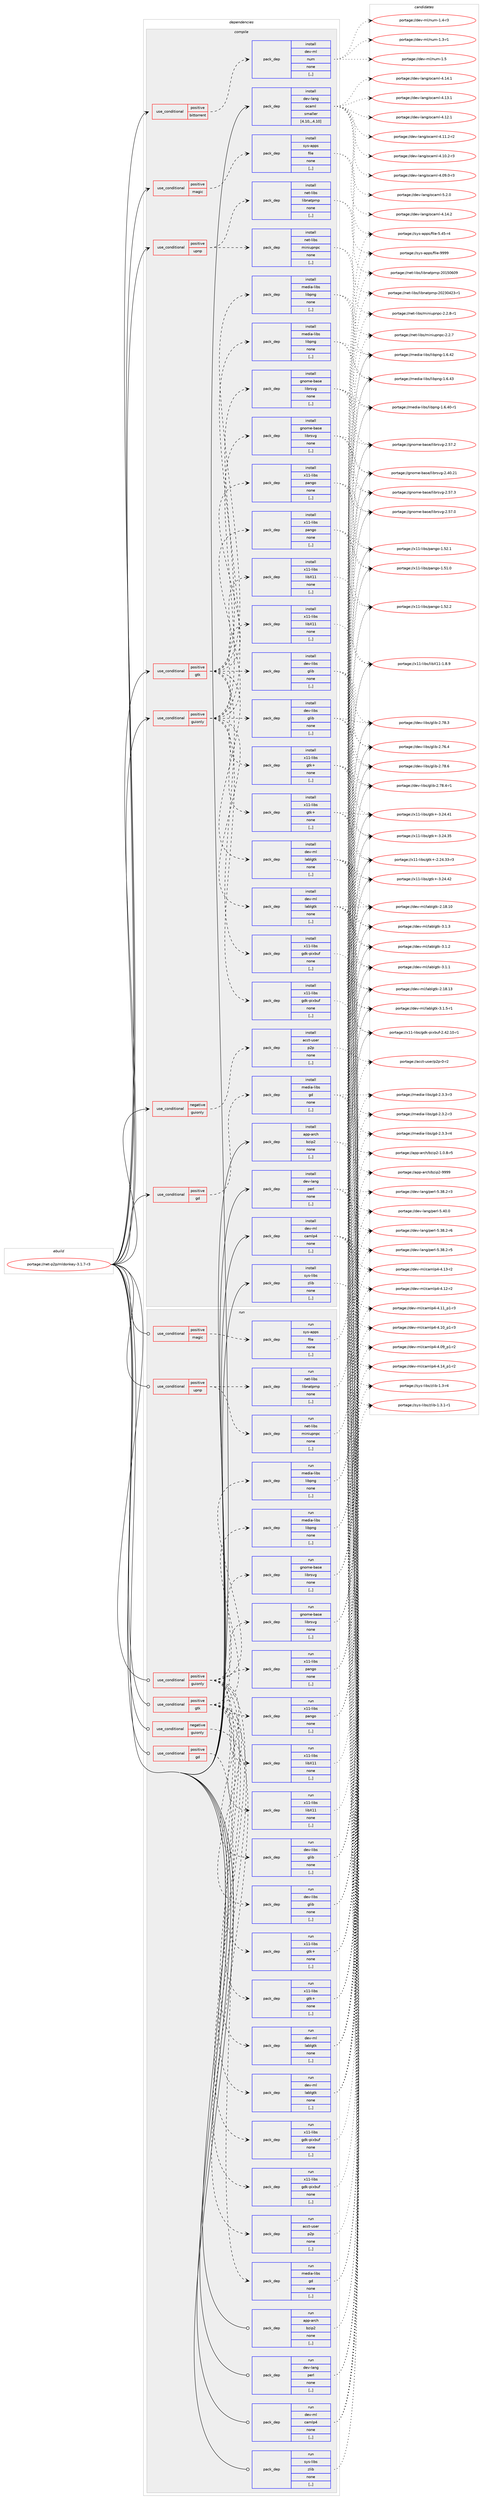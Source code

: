 digraph prolog {

# *************
# Graph options
# *************

newrank=true;
concentrate=true;
compound=true;
graph [rankdir=LR,fontname=Helvetica,fontsize=10,ranksep=1.5];#, ranksep=2.5, nodesep=0.2];
edge  [arrowhead=vee];
node  [fontname=Helvetica,fontsize=10];

# **********
# The ebuild
# **********

subgraph cluster_leftcol {
color=gray;
label=<<i>ebuild</i>>;
id [label="portage://net-p2p/mldonkey-3.1.7-r3", color=red, width=4, href="../net-p2p/mldonkey-3.1.7-r3.svg"];
}

# ****************
# The dependencies
# ****************

subgraph cluster_midcol {
color=gray;
label=<<i>dependencies</i>>;
subgraph cluster_compile {
fillcolor="#eeeeee";
style=filled;
label=<<i>compile</i>>;
subgraph cond100885 {
dependency382318 [label=<<TABLE BORDER="0" CELLBORDER="1" CELLSPACING="0" CELLPADDING="4"><TR><TD ROWSPAN="3" CELLPADDING="10">use_conditional</TD></TR><TR><TD>negative</TD></TR><TR><TD>guionly</TD></TR></TABLE>>, shape=none, color=red];
subgraph pack278679 {
dependency382319 [label=<<TABLE BORDER="0" CELLBORDER="1" CELLSPACING="0" CELLPADDING="4" WIDTH="220"><TR><TD ROWSPAN="6" CELLPADDING="30">pack_dep</TD></TR><TR><TD WIDTH="110">install</TD></TR><TR><TD>acct-user</TD></TR><TR><TD>p2p</TD></TR><TR><TD>none</TD></TR><TR><TD>[,,]</TD></TR></TABLE>>, shape=none, color=blue];
}
dependency382318:e -> dependency382319:w [weight=20,style="dashed",arrowhead="vee"];
}
id:e -> dependency382318:w [weight=20,style="solid",arrowhead="vee"];
subgraph cond100886 {
dependency382320 [label=<<TABLE BORDER="0" CELLBORDER="1" CELLSPACING="0" CELLPADDING="4"><TR><TD ROWSPAN="3" CELLPADDING="10">use_conditional</TD></TR><TR><TD>positive</TD></TR><TR><TD>bittorrent</TD></TR></TABLE>>, shape=none, color=red];
subgraph pack278680 {
dependency382321 [label=<<TABLE BORDER="0" CELLBORDER="1" CELLSPACING="0" CELLPADDING="4" WIDTH="220"><TR><TD ROWSPAN="6" CELLPADDING="30">pack_dep</TD></TR><TR><TD WIDTH="110">install</TD></TR><TR><TD>dev-ml</TD></TR><TR><TD>num</TD></TR><TR><TD>none</TD></TR><TR><TD>[,,]</TD></TR></TABLE>>, shape=none, color=blue];
}
dependency382320:e -> dependency382321:w [weight=20,style="dashed",arrowhead="vee"];
}
id:e -> dependency382320:w [weight=20,style="solid",arrowhead="vee"];
subgraph cond100887 {
dependency382322 [label=<<TABLE BORDER="0" CELLBORDER="1" CELLSPACING="0" CELLPADDING="4"><TR><TD ROWSPAN="3" CELLPADDING="10">use_conditional</TD></TR><TR><TD>positive</TD></TR><TR><TD>gd</TD></TR></TABLE>>, shape=none, color=red];
subgraph pack278681 {
dependency382323 [label=<<TABLE BORDER="0" CELLBORDER="1" CELLSPACING="0" CELLPADDING="4" WIDTH="220"><TR><TD ROWSPAN="6" CELLPADDING="30">pack_dep</TD></TR><TR><TD WIDTH="110">install</TD></TR><TR><TD>media-libs</TD></TR><TR><TD>gd</TD></TR><TR><TD>none</TD></TR><TR><TD>[,,]</TD></TR></TABLE>>, shape=none, color=blue];
}
dependency382322:e -> dependency382323:w [weight=20,style="dashed",arrowhead="vee"];
}
id:e -> dependency382322:w [weight=20,style="solid",arrowhead="vee"];
subgraph cond100888 {
dependency382324 [label=<<TABLE BORDER="0" CELLBORDER="1" CELLSPACING="0" CELLPADDING="4"><TR><TD ROWSPAN="3" CELLPADDING="10">use_conditional</TD></TR><TR><TD>positive</TD></TR><TR><TD>gtk</TD></TR></TABLE>>, shape=none, color=red];
subgraph pack278682 {
dependency382325 [label=<<TABLE BORDER="0" CELLBORDER="1" CELLSPACING="0" CELLPADDING="4" WIDTH="220"><TR><TD ROWSPAN="6" CELLPADDING="30">pack_dep</TD></TR><TR><TD WIDTH="110">install</TD></TR><TR><TD>dev-libs</TD></TR><TR><TD>glib</TD></TR><TR><TD>none</TD></TR><TR><TD>[,,]</TD></TR></TABLE>>, shape=none, color=blue];
}
dependency382324:e -> dependency382325:w [weight=20,style="dashed",arrowhead="vee"];
subgraph pack278683 {
dependency382326 [label=<<TABLE BORDER="0" CELLBORDER="1" CELLSPACING="0" CELLPADDING="4" WIDTH="220"><TR><TD ROWSPAN="6" CELLPADDING="30">pack_dep</TD></TR><TR><TD WIDTH="110">install</TD></TR><TR><TD>dev-ml</TD></TR><TR><TD>lablgtk</TD></TR><TR><TD>none</TD></TR><TR><TD>[,,]</TD></TR></TABLE>>, shape=none, color=blue];
}
dependency382324:e -> dependency382326:w [weight=20,style="dashed",arrowhead="vee"];
subgraph pack278684 {
dependency382327 [label=<<TABLE BORDER="0" CELLBORDER="1" CELLSPACING="0" CELLPADDING="4" WIDTH="220"><TR><TD ROWSPAN="6" CELLPADDING="30">pack_dep</TD></TR><TR><TD WIDTH="110">install</TD></TR><TR><TD>gnome-base</TD></TR><TR><TD>librsvg</TD></TR><TR><TD>none</TD></TR><TR><TD>[,,]</TD></TR></TABLE>>, shape=none, color=blue];
}
dependency382324:e -> dependency382327:w [weight=20,style="dashed",arrowhead="vee"];
subgraph pack278685 {
dependency382328 [label=<<TABLE BORDER="0" CELLBORDER="1" CELLSPACING="0" CELLPADDING="4" WIDTH="220"><TR><TD ROWSPAN="6" CELLPADDING="30">pack_dep</TD></TR><TR><TD WIDTH="110">install</TD></TR><TR><TD>media-libs</TD></TR><TR><TD>libpng</TD></TR><TR><TD>none</TD></TR><TR><TD>[,,]</TD></TR></TABLE>>, shape=none, color=blue];
}
dependency382324:e -> dependency382328:w [weight=20,style="dashed",arrowhead="vee"];
subgraph pack278686 {
dependency382329 [label=<<TABLE BORDER="0" CELLBORDER="1" CELLSPACING="0" CELLPADDING="4" WIDTH="220"><TR><TD ROWSPAN="6" CELLPADDING="30">pack_dep</TD></TR><TR><TD WIDTH="110">install</TD></TR><TR><TD>x11-libs</TD></TR><TR><TD>gdk-pixbuf</TD></TR><TR><TD>none</TD></TR><TR><TD>[,,]</TD></TR></TABLE>>, shape=none, color=blue];
}
dependency382324:e -> dependency382329:w [weight=20,style="dashed",arrowhead="vee"];
subgraph pack278687 {
dependency382330 [label=<<TABLE BORDER="0" CELLBORDER="1" CELLSPACING="0" CELLPADDING="4" WIDTH="220"><TR><TD ROWSPAN="6" CELLPADDING="30">pack_dep</TD></TR><TR><TD WIDTH="110">install</TD></TR><TR><TD>x11-libs</TD></TR><TR><TD>gtk+</TD></TR><TR><TD>none</TD></TR><TR><TD>[,,]</TD></TR></TABLE>>, shape=none, color=blue];
}
dependency382324:e -> dependency382330:w [weight=20,style="dashed",arrowhead="vee"];
subgraph pack278688 {
dependency382331 [label=<<TABLE BORDER="0" CELLBORDER="1" CELLSPACING="0" CELLPADDING="4" WIDTH="220"><TR><TD ROWSPAN="6" CELLPADDING="30">pack_dep</TD></TR><TR><TD WIDTH="110">install</TD></TR><TR><TD>x11-libs</TD></TR><TR><TD>libX11</TD></TR><TR><TD>none</TD></TR><TR><TD>[,,]</TD></TR></TABLE>>, shape=none, color=blue];
}
dependency382324:e -> dependency382331:w [weight=20,style="dashed",arrowhead="vee"];
subgraph pack278689 {
dependency382332 [label=<<TABLE BORDER="0" CELLBORDER="1" CELLSPACING="0" CELLPADDING="4" WIDTH="220"><TR><TD ROWSPAN="6" CELLPADDING="30">pack_dep</TD></TR><TR><TD WIDTH="110">install</TD></TR><TR><TD>x11-libs</TD></TR><TR><TD>pango</TD></TR><TR><TD>none</TD></TR><TR><TD>[,,]</TD></TR></TABLE>>, shape=none, color=blue];
}
dependency382324:e -> dependency382332:w [weight=20,style="dashed",arrowhead="vee"];
}
id:e -> dependency382324:w [weight=20,style="solid",arrowhead="vee"];
subgraph cond100889 {
dependency382333 [label=<<TABLE BORDER="0" CELLBORDER="1" CELLSPACING="0" CELLPADDING="4"><TR><TD ROWSPAN="3" CELLPADDING="10">use_conditional</TD></TR><TR><TD>positive</TD></TR><TR><TD>guionly</TD></TR></TABLE>>, shape=none, color=red];
subgraph pack278690 {
dependency382334 [label=<<TABLE BORDER="0" CELLBORDER="1" CELLSPACING="0" CELLPADDING="4" WIDTH="220"><TR><TD ROWSPAN="6" CELLPADDING="30">pack_dep</TD></TR><TR><TD WIDTH="110">install</TD></TR><TR><TD>dev-libs</TD></TR><TR><TD>glib</TD></TR><TR><TD>none</TD></TR><TR><TD>[,,]</TD></TR></TABLE>>, shape=none, color=blue];
}
dependency382333:e -> dependency382334:w [weight=20,style="dashed",arrowhead="vee"];
subgraph pack278691 {
dependency382335 [label=<<TABLE BORDER="0" CELLBORDER="1" CELLSPACING="0" CELLPADDING="4" WIDTH="220"><TR><TD ROWSPAN="6" CELLPADDING="30">pack_dep</TD></TR><TR><TD WIDTH="110">install</TD></TR><TR><TD>dev-ml</TD></TR><TR><TD>lablgtk</TD></TR><TR><TD>none</TD></TR><TR><TD>[,,]</TD></TR></TABLE>>, shape=none, color=blue];
}
dependency382333:e -> dependency382335:w [weight=20,style="dashed",arrowhead="vee"];
subgraph pack278692 {
dependency382336 [label=<<TABLE BORDER="0" CELLBORDER="1" CELLSPACING="0" CELLPADDING="4" WIDTH="220"><TR><TD ROWSPAN="6" CELLPADDING="30">pack_dep</TD></TR><TR><TD WIDTH="110">install</TD></TR><TR><TD>gnome-base</TD></TR><TR><TD>librsvg</TD></TR><TR><TD>none</TD></TR><TR><TD>[,,]</TD></TR></TABLE>>, shape=none, color=blue];
}
dependency382333:e -> dependency382336:w [weight=20,style="dashed",arrowhead="vee"];
subgraph pack278693 {
dependency382337 [label=<<TABLE BORDER="0" CELLBORDER="1" CELLSPACING="0" CELLPADDING="4" WIDTH="220"><TR><TD ROWSPAN="6" CELLPADDING="30">pack_dep</TD></TR><TR><TD WIDTH="110">install</TD></TR><TR><TD>media-libs</TD></TR><TR><TD>libpng</TD></TR><TR><TD>none</TD></TR><TR><TD>[,,]</TD></TR></TABLE>>, shape=none, color=blue];
}
dependency382333:e -> dependency382337:w [weight=20,style="dashed",arrowhead="vee"];
subgraph pack278694 {
dependency382338 [label=<<TABLE BORDER="0" CELLBORDER="1" CELLSPACING="0" CELLPADDING="4" WIDTH="220"><TR><TD ROWSPAN="6" CELLPADDING="30">pack_dep</TD></TR><TR><TD WIDTH="110">install</TD></TR><TR><TD>x11-libs</TD></TR><TR><TD>gdk-pixbuf</TD></TR><TR><TD>none</TD></TR><TR><TD>[,,]</TD></TR></TABLE>>, shape=none, color=blue];
}
dependency382333:e -> dependency382338:w [weight=20,style="dashed",arrowhead="vee"];
subgraph pack278695 {
dependency382339 [label=<<TABLE BORDER="0" CELLBORDER="1" CELLSPACING="0" CELLPADDING="4" WIDTH="220"><TR><TD ROWSPAN="6" CELLPADDING="30">pack_dep</TD></TR><TR><TD WIDTH="110">install</TD></TR><TR><TD>x11-libs</TD></TR><TR><TD>gtk+</TD></TR><TR><TD>none</TD></TR><TR><TD>[,,]</TD></TR></TABLE>>, shape=none, color=blue];
}
dependency382333:e -> dependency382339:w [weight=20,style="dashed",arrowhead="vee"];
subgraph pack278696 {
dependency382340 [label=<<TABLE BORDER="0" CELLBORDER="1" CELLSPACING="0" CELLPADDING="4" WIDTH="220"><TR><TD ROWSPAN="6" CELLPADDING="30">pack_dep</TD></TR><TR><TD WIDTH="110">install</TD></TR><TR><TD>x11-libs</TD></TR><TR><TD>libX11</TD></TR><TR><TD>none</TD></TR><TR><TD>[,,]</TD></TR></TABLE>>, shape=none, color=blue];
}
dependency382333:e -> dependency382340:w [weight=20,style="dashed",arrowhead="vee"];
subgraph pack278697 {
dependency382341 [label=<<TABLE BORDER="0" CELLBORDER="1" CELLSPACING="0" CELLPADDING="4" WIDTH="220"><TR><TD ROWSPAN="6" CELLPADDING="30">pack_dep</TD></TR><TR><TD WIDTH="110">install</TD></TR><TR><TD>x11-libs</TD></TR><TR><TD>pango</TD></TR><TR><TD>none</TD></TR><TR><TD>[,,]</TD></TR></TABLE>>, shape=none, color=blue];
}
dependency382333:e -> dependency382341:w [weight=20,style="dashed",arrowhead="vee"];
}
id:e -> dependency382333:w [weight=20,style="solid",arrowhead="vee"];
subgraph cond100890 {
dependency382342 [label=<<TABLE BORDER="0" CELLBORDER="1" CELLSPACING="0" CELLPADDING="4"><TR><TD ROWSPAN="3" CELLPADDING="10">use_conditional</TD></TR><TR><TD>positive</TD></TR><TR><TD>magic</TD></TR></TABLE>>, shape=none, color=red];
subgraph pack278698 {
dependency382343 [label=<<TABLE BORDER="0" CELLBORDER="1" CELLSPACING="0" CELLPADDING="4" WIDTH="220"><TR><TD ROWSPAN="6" CELLPADDING="30">pack_dep</TD></TR><TR><TD WIDTH="110">install</TD></TR><TR><TD>sys-apps</TD></TR><TR><TD>file</TD></TR><TR><TD>none</TD></TR><TR><TD>[,,]</TD></TR></TABLE>>, shape=none, color=blue];
}
dependency382342:e -> dependency382343:w [weight=20,style="dashed",arrowhead="vee"];
}
id:e -> dependency382342:w [weight=20,style="solid",arrowhead="vee"];
subgraph cond100891 {
dependency382344 [label=<<TABLE BORDER="0" CELLBORDER="1" CELLSPACING="0" CELLPADDING="4"><TR><TD ROWSPAN="3" CELLPADDING="10">use_conditional</TD></TR><TR><TD>positive</TD></TR><TR><TD>upnp</TD></TR></TABLE>>, shape=none, color=red];
subgraph pack278699 {
dependency382345 [label=<<TABLE BORDER="0" CELLBORDER="1" CELLSPACING="0" CELLPADDING="4" WIDTH="220"><TR><TD ROWSPAN="6" CELLPADDING="30">pack_dep</TD></TR><TR><TD WIDTH="110">install</TD></TR><TR><TD>net-libs</TD></TR><TR><TD>libnatpmp</TD></TR><TR><TD>none</TD></TR><TR><TD>[,,]</TD></TR></TABLE>>, shape=none, color=blue];
}
dependency382344:e -> dependency382345:w [weight=20,style="dashed",arrowhead="vee"];
subgraph pack278700 {
dependency382346 [label=<<TABLE BORDER="0" CELLBORDER="1" CELLSPACING="0" CELLPADDING="4" WIDTH="220"><TR><TD ROWSPAN="6" CELLPADDING="30">pack_dep</TD></TR><TR><TD WIDTH="110">install</TD></TR><TR><TD>net-libs</TD></TR><TR><TD>miniupnpc</TD></TR><TR><TD>none</TD></TR><TR><TD>[,,]</TD></TR></TABLE>>, shape=none, color=blue];
}
dependency382344:e -> dependency382346:w [weight=20,style="dashed",arrowhead="vee"];
}
id:e -> dependency382344:w [weight=20,style="solid",arrowhead="vee"];
subgraph pack278701 {
dependency382347 [label=<<TABLE BORDER="0" CELLBORDER="1" CELLSPACING="0" CELLPADDING="4" WIDTH="220"><TR><TD ROWSPAN="6" CELLPADDING="30">pack_dep</TD></TR><TR><TD WIDTH="110">install</TD></TR><TR><TD>app-arch</TD></TR><TR><TD>bzip2</TD></TR><TR><TD>none</TD></TR><TR><TD>[,,]</TD></TR></TABLE>>, shape=none, color=blue];
}
id:e -> dependency382347:w [weight=20,style="solid",arrowhead="vee"];
subgraph pack278702 {
dependency382348 [label=<<TABLE BORDER="0" CELLBORDER="1" CELLSPACING="0" CELLPADDING="4" WIDTH="220"><TR><TD ROWSPAN="6" CELLPADDING="30">pack_dep</TD></TR><TR><TD WIDTH="110">install</TD></TR><TR><TD>dev-lang</TD></TR><TR><TD>ocaml</TD></TR><TR><TD>smaller</TD></TR><TR><TD>[4.10,,,4.10]</TD></TR></TABLE>>, shape=none, color=blue];
}
id:e -> dependency382348:w [weight=20,style="solid",arrowhead="vee"];
subgraph pack278703 {
dependency382349 [label=<<TABLE BORDER="0" CELLBORDER="1" CELLSPACING="0" CELLPADDING="4" WIDTH="220"><TR><TD ROWSPAN="6" CELLPADDING="30">pack_dep</TD></TR><TR><TD WIDTH="110">install</TD></TR><TR><TD>dev-lang</TD></TR><TR><TD>perl</TD></TR><TR><TD>none</TD></TR><TR><TD>[,,]</TD></TR></TABLE>>, shape=none, color=blue];
}
id:e -> dependency382349:w [weight=20,style="solid",arrowhead="vee"];
subgraph pack278704 {
dependency382350 [label=<<TABLE BORDER="0" CELLBORDER="1" CELLSPACING="0" CELLPADDING="4" WIDTH="220"><TR><TD ROWSPAN="6" CELLPADDING="30">pack_dep</TD></TR><TR><TD WIDTH="110">install</TD></TR><TR><TD>dev-ml</TD></TR><TR><TD>camlp4</TD></TR><TR><TD>none</TD></TR><TR><TD>[,,]</TD></TR></TABLE>>, shape=none, color=blue];
}
id:e -> dependency382350:w [weight=20,style="solid",arrowhead="vee"];
subgraph pack278705 {
dependency382351 [label=<<TABLE BORDER="0" CELLBORDER="1" CELLSPACING="0" CELLPADDING="4" WIDTH="220"><TR><TD ROWSPAN="6" CELLPADDING="30">pack_dep</TD></TR><TR><TD WIDTH="110">install</TD></TR><TR><TD>sys-libs</TD></TR><TR><TD>zlib</TD></TR><TR><TD>none</TD></TR><TR><TD>[,,]</TD></TR></TABLE>>, shape=none, color=blue];
}
id:e -> dependency382351:w [weight=20,style="solid",arrowhead="vee"];
}
subgraph cluster_compileandrun {
fillcolor="#eeeeee";
style=filled;
label=<<i>compile and run</i>>;
}
subgraph cluster_run {
fillcolor="#eeeeee";
style=filled;
label=<<i>run</i>>;
subgraph cond100892 {
dependency382352 [label=<<TABLE BORDER="0" CELLBORDER="1" CELLSPACING="0" CELLPADDING="4"><TR><TD ROWSPAN="3" CELLPADDING="10">use_conditional</TD></TR><TR><TD>negative</TD></TR><TR><TD>guionly</TD></TR></TABLE>>, shape=none, color=red];
subgraph pack278706 {
dependency382353 [label=<<TABLE BORDER="0" CELLBORDER="1" CELLSPACING="0" CELLPADDING="4" WIDTH="220"><TR><TD ROWSPAN="6" CELLPADDING="30">pack_dep</TD></TR><TR><TD WIDTH="110">run</TD></TR><TR><TD>acct-user</TD></TR><TR><TD>p2p</TD></TR><TR><TD>none</TD></TR><TR><TD>[,,]</TD></TR></TABLE>>, shape=none, color=blue];
}
dependency382352:e -> dependency382353:w [weight=20,style="dashed",arrowhead="vee"];
}
id:e -> dependency382352:w [weight=20,style="solid",arrowhead="odot"];
subgraph cond100893 {
dependency382354 [label=<<TABLE BORDER="0" CELLBORDER="1" CELLSPACING="0" CELLPADDING="4"><TR><TD ROWSPAN="3" CELLPADDING="10">use_conditional</TD></TR><TR><TD>positive</TD></TR><TR><TD>gd</TD></TR></TABLE>>, shape=none, color=red];
subgraph pack278707 {
dependency382355 [label=<<TABLE BORDER="0" CELLBORDER="1" CELLSPACING="0" CELLPADDING="4" WIDTH="220"><TR><TD ROWSPAN="6" CELLPADDING="30">pack_dep</TD></TR><TR><TD WIDTH="110">run</TD></TR><TR><TD>media-libs</TD></TR><TR><TD>gd</TD></TR><TR><TD>none</TD></TR><TR><TD>[,,]</TD></TR></TABLE>>, shape=none, color=blue];
}
dependency382354:e -> dependency382355:w [weight=20,style="dashed",arrowhead="vee"];
}
id:e -> dependency382354:w [weight=20,style="solid",arrowhead="odot"];
subgraph cond100894 {
dependency382356 [label=<<TABLE BORDER="0" CELLBORDER="1" CELLSPACING="0" CELLPADDING="4"><TR><TD ROWSPAN="3" CELLPADDING="10">use_conditional</TD></TR><TR><TD>positive</TD></TR><TR><TD>gtk</TD></TR></TABLE>>, shape=none, color=red];
subgraph pack278708 {
dependency382357 [label=<<TABLE BORDER="0" CELLBORDER="1" CELLSPACING="0" CELLPADDING="4" WIDTH="220"><TR><TD ROWSPAN="6" CELLPADDING="30">pack_dep</TD></TR><TR><TD WIDTH="110">run</TD></TR><TR><TD>dev-libs</TD></TR><TR><TD>glib</TD></TR><TR><TD>none</TD></TR><TR><TD>[,,]</TD></TR></TABLE>>, shape=none, color=blue];
}
dependency382356:e -> dependency382357:w [weight=20,style="dashed",arrowhead="vee"];
subgraph pack278709 {
dependency382358 [label=<<TABLE BORDER="0" CELLBORDER="1" CELLSPACING="0" CELLPADDING="4" WIDTH="220"><TR><TD ROWSPAN="6" CELLPADDING="30">pack_dep</TD></TR><TR><TD WIDTH="110">run</TD></TR><TR><TD>dev-ml</TD></TR><TR><TD>lablgtk</TD></TR><TR><TD>none</TD></TR><TR><TD>[,,]</TD></TR></TABLE>>, shape=none, color=blue];
}
dependency382356:e -> dependency382358:w [weight=20,style="dashed",arrowhead="vee"];
subgraph pack278710 {
dependency382359 [label=<<TABLE BORDER="0" CELLBORDER="1" CELLSPACING="0" CELLPADDING="4" WIDTH="220"><TR><TD ROWSPAN="6" CELLPADDING="30">pack_dep</TD></TR><TR><TD WIDTH="110">run</TD></TR><TR><TD>gnome-base</TD></TR><TR><TD>librsvg</TD></TR><TR><TD>none</TD></TR><TR><TD>[,,]</TD></TR></TABLE>>, shape=none, color=blue];
}
dependency382356:e -> dependency382359:w [weight=20,style="dashed",arrowhead="vee"];
subgraph pack278711 {
dependency382360 [label=<<TABLE BORDER="0" CELLBORDER="1" CELLSPACING="0" CELLPADDING="4" WIDTH="220"><TR><TD ROWSPAN="6" CELLPADDING="30">pack_dep</TD></TR><TR><TD WIDTH="110">run</TD></TR><TR><TD>media-libs</TD></TR><TR><TD>libpng</TD></TR><TR><TD>none</TD></TR><TR><TD>[,,]</TD></TR></TABLE>>, shape=none, color=blue];
}
dependency382356:e -> dependency382360:w [weight=20,style="dashed",arrowhead="vee"];
subgraph pack278712 {
dependency382361 [label=<<TABLE BORDER="0" CELLBORDER="1" CELLSPACING="0" CELLPADDING="4" WIDTH="220"><TR><TD ROWSPAN="6" CELLPADDING="30">pack_dep</TD></TR><TR><TD WIDTH="110">run</TD></TR><TR><TD>x11-libs</TD></TR><TR><TD>gdk-pixbuf</TD></TR><TR><TD>none</TD></TR><TR><TD>[,,]</TD></TR></TABLE>>, shape=none, color=blue];
}
dependency382356:e -> dependency382361:w [weight=20,style="dashed",arrowhead="vee"];
subgraph pack278713 {
dependency382362 [label=<<TABLE BORDER="0" CELLBORDER="1" CELLSPACING="0" CELLPADDING="4" WIDTH="220"><TR><TD ROWSPAN="6" CELLPADDING="30">pack_dep</TD></TR><TR><TD WIDTH="110">run</TD></TR><TR><TD>x11-libs</TD></TR><TR><TD>gtk+</TD></TR><TR><TD>none</TD></TR><TR><TD>[,,]</TD></TR></TABLE>>, shape=none, color=blue];
}
dependency382356:e -> dependency382362:w [weight=20,style="dashed",arrowhead="vee"];
subgraph pack278714 {
dependency382363 [label=<<TABLE BORDER="0" CELLBORDER="1" CELLSPACING="0" CELLPADDING="4" WIDTH="220"><TR><TD ROWSPAN="6" CELLPADDING="30">pack_dep</TD></TR><TR><TD WIDTH="110">run</TD></TR><TR><TD>x11-libs</TD></TR><TR><TD>libX11</TD></TR><TR><TD>none</TD></TR><TR><TD>[,,]</TD></TR></TABLE>>, shape=none, color=blue];
}
dependency382356:e -> dependency382363:w [weight=20,style="dashed",arrowhead="vee"];
subgraph pack278715 {
dependency382364 [label=<<TABLE BORDER="0" CELLBORDER="1" CELLSPACING="0" CELLPADDING="4" WIDTH="220"><TR><TD ROWSPAN="6" CELLPADDING="30">pack_dep</TD></TR><TR><TD WIDTH="110">run</TD></TR><TR><TD>x11-libs</TD></TR><TR><TD>pango</TD></TR><TR><TD>none</TD></TR><TR><TD>[,,]</TD></TR></TABLE>>, shape=none, color=blue];
}
dependency382356:e -> dependency382364:w [weight=20,style="dashed",arrowhead="vee"];
}
id:e -> dependency382356:w [weight=20,style="solid",arrowhead="odot"];
subgraph cond100895 {
dependency382365 [label=<<TABLE BORDER="0" CELLBORDER="1" CELLSPACING="0" CELLPADDING="4"><TR><TD ROWSPAN="3" CELLPADDING="10">use_conditional</TD></TR><TR><TD>positive</TD></TR><TR><TD>guionly</TD></TR></TABLE>>, shape=none, color=red];
subgraph pack278716 {
dependency382366 [label=<<TABLE BORDER="0" CELLBORDER="1" CELLSPACING="0" CELLPADDING="4" WIDTH="220"><TR><TD ROWSPAN="6" CELLPADDING="30">pack_dep</TD></TR><TR><TD WIDTH="110">run</TD></TR><TR><TD>dev-libs</TD></TR><TR><TD>glib</TD></TR><TR><TD>none</TD></TR><TR><TD>[,,]</TD></TR></TABLE>>, shape=none, color=blue];
}
dependency382365:e -> dependency382366:w [weight=20,style="dashed",arrowhead="vee"];
subgraph pack278717 {
dependency382367 [label=<<TABLE BORDER="0" CELLBORDER="1" CELLSPACING="0" CELLPADDING="4" WIDTH="220"><TR><TD ROWSPAN="6" CELLPADDING="30">pack_dep</TD></TR><TR><TD WIDTH="110">run</TD></TR><TR><TD>dev-ml</TD></TR><TR><TD>lablgtk</TD></TR><TR><TD>none</TD></TR><TR><TD>[,,]</TD></TR></TABLE>>, shape=none, color=blue];
}
dependency382365:e -> dependency382367:w [weight=20,style="dashed",arrowhead="vee"];
subgraph pack278718 {
dependency382368 [label=<<TABLE BORDER="0" CELLBORDER="1" CELLSPACING="0" CELLPADDING="4" WIDTH="220"><TR><TD ROWSPAN="6" CELLPADDING="30">pack_dep</TD></TR><TR><TD WIDTH="110">run</TD></TR><TR><TD>gnome-base</TD></TR><TR><TD>librsvg</TD></TR><TR><TD>none</TD></TR><TR><TD>[,,]</TD></TR></TABLE>>, shape=none, color=blue];
}
dependency382365:e -> dependency382368:w [weight=20,style="dashed",arrowhead="vee"];
subgraph pack278719 {
dependency382369 [label=<<TABLE BORDER="0" CELLBORDER="1" CELLSPACING="0" CELLPADDING="4" WIDTH="220"><TR><TD ROWSPAN="6" CELLPADDING="30">pack_dep</TD></TR><TR><TD WIDTH="110">run</TD></TR><TR><TD>media-libs</TD></TR><TR><TD>libpng</TD></TR><TR><TD>none</TD></TR><TR><TD>[,,]</TD></TR></TABLE>>, shape=none, color=blue];
}
dependency382365:e -> dependency382369:w [weight=20,style="dashed",arrowhead="vee"];
subgraph pack278720 {
dependency382370 [label=<<TABLE BORDER="0" CELLBORDER="1" CELLSPACING="0" CELLPADDING="4" WIDTH="220"><TR><TD ROWSPAN="6" CELLPADDING="30">pack_dep</TD></TR><TR><TD WIDTH="110">run</TD></TR><TR><TD>x11-libs</TD></TR><TR><TD>gdk-pixbuf</TD></TR><TR><TD>none</TD></TR><TR><TD>[,,]</TD></TR></TABLE>>, shape=none, color=blue];
}
dependency382365:e -> dependency382370:w [weight=20,style="dashed",arrowhead="vee"];
subgraph pack278721 {
dependency382371 [label=<<TABLE BORDER="0" CELLBORDER="1" CELLSPACING="0" CELLPADDING="4" WIDTH="220"><TR><TD ROWSPAN="6" CELLPADDING="30">pack_dep</TD></TR><TR><TD WIDTH="110">run</TD></TR><TR><TD>x11-libs</TD></TR><TR><TD>gtk+</TD></TR><TR><TD>none</TD></TR><TR><TD>[,,]</TD></TR></TABLE>>, shape=none, color=blue];
}
dependency382365:e -> dependency382371:w [weight=20,style="dashed",arrowhead="vee"];
subgraph pack278722 {
dependency382372 [label=<<TABLE BORDER="0" CELLBORDER="1" CELLSPACING="0" CELLPADDING="4" WIDTH="220"><TR><TD ROWSPAN="6" CELLPADDING="30">pack_dep</TD></TR><TR><TD WIDTH="110">run</TD></TR><TR><TD>x11-libs</TD></TR><TR><TD>libX11</TD></TR><TR><TD>none</TD></TR><TR><TD>[,,]</TD></TR></TABLE>>, shape=none, color=blue];
}
dependency382365:e -> dependency382372:w [weight=20,style="dashed",arrowhead="vee"];
subgraph pack278723 {
dependency382373 [label=<<TABLE BORDER="0" CELLBORDER="1" CELLSPACING="0" CELLPADDING="4" WIDTH="220"><TR><TD ROWSPAN="6" CELLPADDING="30">pack_dep</TD></TR><TR><TD WIDTH="110">run</TD></TR><TR><TD>x11-libs</TD></TR><TR><TD>pango</TD></TR><TR><TD>none</TD></TR><TR><TD>[,,]</TD></TR></TABLE>>, shape=none, color=blue];
}
dependency382365:e -> dependency382373:w [weight=20,style="dashed",arrowhead="vee"];
}
id:e -> dependency382365:w [weight=20,style="solid",arrowhead="odot"];
subgraph cond100896 {
dependency382374 [label=<<TABLE BORDER="0" CELLBORDER="1" CELLSPACING="0" CELLPADDING="4"><TR><TD ROWSPAN="3" CELLPADDING="10">use_conditional</TD></TR><TR><TD>positive</TD></TR><TR><TD>magic</TD></TR></TABLE>>, shape=none, color=red];
subgraph pack278724 {
dependency382375 [label=<<TABLE BORDER="0" CELLBORDER="1" CELLSPACING="0" CELLPADDING="4" WIDTH="220"><TR><TD ROWSPAN="6" CELLPADDING="30">pack_dep</TD></TR><TR><TD WIDTH="110">run</TD></TR><TR><TD>sys-apps</TD></TR><TR><TD>file</TD></TR><TR><TD>none</TD></TR><TR><TD>[,,]</TD></TR></TABLE>>, shape=none, color=blue];
}
dependency382374:e -> dependency382375:w [weight=20,style="dashed",arrowhead="vee"];
}
id:e -> dependency382374:w [weight=20,style="solid",arrowhead="odot"];
subgraph cond100897 {
dependency382376 [label=<<TABLE BORDER="0" CELLBORDER="1" CELLSPACING="0" CELLPADDING="4"><TR><TD ROWSPAN="3" CELLPADDING="10">use_conditional</TD></TR><TR><TD>positive</TD></TR><TR><TD>upnp</TD></TR></TABLE>>, shape=none, color=red];
subgraph pack278725 {
dependency382377 [label=<<TABLE BORDER="0" CELLBORDER="1" CELLSPACING="0" CELLPADDING="4" WIDTH="220"><TR><TD ROWSPAN="6" CELLPADDING="30">pack_dep</TD></TR><TR><TD WIDTH="110">run</TD></TR><TR><TD>net-libs</TD></TR><TR><TD>libnatpmp</TD></TR><TR><TD>none</TD></TR><TR><TD>[,,]</TD></TR></TABLE>>, shape=none, color=blue];
}
dependency382376:e -> dependency382377:w [weight=20,style="dashed",arrowhead="vee"];
subgraph pack278726 {
dependency382378 [label=<<TABLE BORDER="0" CELLBORDER="1" CELLSPACING="0" CELLPADDING="4" WIDTH="220"><TR><TD ROWSPAN="6" CELLPADDING="30">pack_dep</TD></TR><TR><TD WIDTH="110">run</TD></TR><TR><TD>net-libs</TD></TR><TR><TD>miniupnpc</TD></TR><TR><TD>none</TD></TR><TR><TD>[,,]</TD></TR></TABLE>>, shape=none, color=blue];
}
dependency382376:e -> dependency382378:w [weight=20,style="dashed",arrowhead="vee"];
}
id:e -> dependency382376:w [weight=20,style="solid",arrowhead="odot"];
subgraph pack278727 {
dependency382379 [label=<<TABLE BORDER="0" CELLBORDER="1" CELLSPACING="0" CELLPADDING="4" WIDTH="220"><TR><TD ROWSPAN="6" CELLPADDING="30">pack_dep</TD></TR><TR><TD WIDTH="110">run</TD></TR><TR><TD>app-arch</TD></TR><TR><TD>bzip2</TD></TR><TR><TD>none</TD></TR><TR><TD>[,,]</TD></TR></TABLE>>, shape=none, color=blue];
}
id:e -> dependency382379:w [weight=20,style="solid",arrowhead="odot"];
subgraph pack278728 {
dependency382380 [label=<<TABLE BORDER="0" CELLBORDER="1" CELLSPACING="0" CELLPADDING="4" WIDTH="220"><TR><TD ROWSPAN="6" CELLPADDING="30">pack_dep</TD></TR><TR><TD WIDTH="110">run</TD></TR><TR><TD>dev-lang</TD></TR><TR><TD>perl</TD></TR><TR><TD>none</TD></TR><TR><TD>[,,]</TD></TR></TABLE>>, shape=none, color=blue];
}
id:e -> dependency382380:w [weight=20,style="solid",arrowhead="odot"];
subgraph pack278729 {
dependency382381 [label=<<TABLE BORDER="0" CELLBORDER="1" CELLSPACING="0" CELLPADDING="4" WIDTH="220"><TR><TD ROWSPAN="6" CELLPADDING="30">pack_dep</TD></TR><TR><TD WIDTH="110">run</TD></TR><TR><TD>dev-ml</TD></TR><TR><TD>camlp4</TD></TR><TR><TD>none</TD></TR><TR><TD>[,,]</TD></TR></TABLE>>, shape=none, color=blue];
}
id:e -> dependency382381:w [weight=20,style="solid",arrowhead="odot"];
subgraph pack278730 {
dependency382382 [label=<<TABLE BORDER="0" CELLBORDER="1" CELLSPACING="0" CELLPADDING="4" WIDTH="220"><TR><TD ROWSPAN="6" CELLPADDING="30">pack_dep</TD></TR><TR><TD WIDTH="110">run</TD></TR><TR><TD>sys-libs</TD></TR><TR><TD>zlib</TD></TR><TR><TD>none</TD></TR><TR><TD>[,,]</TD></TR></TABLE>>, shape=none, color=blue];
}
id:e -> dependency382382:w [weight=20,style="solid",arrowhead="odot"];
}
}

# **************
# The candidates
# **************

subgraph cluster_choices {
rank=same;
color=gray;
label=<<i>candidates</i>>;

subgraph choice278679 {
color=black;
nodesep=1;
choice97999911645117115101114471125011245484511450 [label="portage://acct-user/p2p-0-r2", color=red, width=4,href="../acct-user/p2p-0-r2.svg"];
dependency382319:e -> choice97999911645117115101114471125011245484511450:w [style=dotted,weight="100"];
}
subgraph choice278680 {
color=black;
nodesep=1;
choice100101118451091084711011710945494653 [label="portage://dev-ml/num-1.5", color=red, width=4,href="../dev-ml/num-1.5.svg"];
choice1001011184510910847110117109454946524511451 [label="portage://dev-ml/num-1.4-r3", color=red, width=4,href="../dev-ml/num-1.4-r3.svg"];
choice1001011184510910847110117109454946514511449 [label="portage://dev-ml/num-1.3-r1", color=red, width=4,href="../dev-ml/num-1.3-r1.svg"];
dependency382321:e -> choice100101118451091084711011710945494653:w [style=dotted,weight="100"];
dependency382321:e -> choice1001011184510910847110117109454946524511451:w [style=dotted,weight="100"];
dependency382321:e -> choice1001011184510910847110117109454946514511449:w [style=dotted,weight="100"];
}
subgraph choice278681 {
color=black;
nodesep=1;
choice109101100105974510810598115471031004550465146514511452 [label="portage://media-libs/gd-2.3.3-r4", color=red, width=4,href="../media-libs/gd-2.3.3-r4.svg"];
choice109101100105974510810598115471031004550465146514511451 [label="portage://media-libs/gd-2.3.3-r3", color=red, width=4,href="../media-libs/gd-2.3.3-r3.svg"];
choice109101100105974510810598115471031004550465146504511451 [label="portage://media-libs/gd-2.3.2-r3", color=red, width=4,href="../media-libs/gd-2.3.2-r3.svg"];
dependency382323:e -> choice109101100105974510810598115471031004550465146514511452:w [style=dotted,weight="100"];
dependency382323:e -> choice109101100105974510810598115471031004550465146514511451:w [style=dotted,weight="100"];
dependency382323:e -> choice109101100105974510810598115471031004550465146504511451:w [style=dotted,weight="100"];
}
subgraph choice278682 {
color=black;
nodesep=1;
choice1001011184510810598115471031081059845504655564654 [label="portage://dev-libs/glib-2.78.6", color=red, width=4,href="../dev-libs/glib-2.78.6.svg"];
choice10010111845108105981154710310810598455046555646524511449 [label="portage://dev-libs/glib-2.78.4-r1", color=red, width=4,href="../dev-libs/glib-2.78.4-r1.svg"];
choice1001011184510810598115471031081059845504655564651 [label="portage://dev-libs/glib-2.78.3", color=red, width=4,href="../dev-libs/glib-2.78.3.svg"];
choice1001011184510810598115471031081059845504655544652 [label="portage://dev-libs/glib-2.76.4", color=red, width=4,href="../dev-libs/glib-2.76.4.svg"];
dependency382325:e -> choice1001011184510810598115471031081059845504655564654:w [style=dotted,weight="100"];
dependency382325:e -> choice10010111845108105981154710310810598455046555646524511449:w [style=dotted,weight="100"];
dependency382325:e -> choice1001011184510810598115471031081059845504655564651:w [style=dotted,weight="100"];
dependency382325:e -> choice1001011184510810598115471031081059845504655544652:w [style=dotted,weight="100"];
}
subgraph choice278683 {
color=black;
nodesep=1;
choice100101118451091084710897981081031161074551464946534511449 [label="portage://dev-ml/lablgtk-3.1.5-r1", color=red, width=4,href="../dev-ml/lablgtk-3.1.5-r1.svg"];
choice10010111845109108471089798108103116107455146494651 [label="portage://dev-ml/lablgtk-3.1.3", color=red, width=4,href="../dev-ml/lablgtk-3.1.3.svg"];
choice10010111845109108471089798108103116107455146494650 [label="portage://dev-ml/lablgtk-3.1.2", color=red, width=4,href="../dev-ml/lablgtk-3.1.2.svg"];
choice10010111845109108471089798108103116107455146494649 [label="portage://dev-ml/lablgtk-3.1.1", color=red, width=4,href="../dev-ml/lablgtk-3.1.1.svg"];
choice100101118451091084710897981081031161074550464956464951 [label="portage://dev-ml/lablgtk-2.18.13", color=red, width=4,href="../dev-ml/lablgtk-2.18.13.svg"];
choice100101118451091084710897981081031161074550464956464948 [label="portage://dev-ml/lablgtk-2.18.10", color=red, width=4,href="../dev-ml/lablgtk-2.18.10.svg"];
dependency382326:e -> choice100101118451091084710897981081031161074551464946534511449:w [style=dotted,weight="100"];
dependency382326:e -> choice10010111845109108471089798108103116107455146494651:w [style=dotted,weight="100"];
dependency382326:e -> choice10010111845109108471089798108103116107455146494650:w [style=dotted,weight="100"];
dependency382326:e -> choice10010111845109108471089798108103116107455146494649:w [style=dotted,weight="100"];
dependency382326:e -> choice100101118451091084710897981081031161074550464956464951:w [style=dotted,weight="100"];
dependency382326:e -> choice100101118451091084710897981081031161074550464956464948:w [style=dotted,weight="100"];
}
subgraph choice278684 {
color=black;
nodesep=1;
choice103110111109101459897115101471081059811411511810345504653554651 [label="portage://gnome-base/librsvg-2.57.3", color=red, width=4,href="../gnome-base/librsvg-2.57.3.svg"];
choice103110111109101459897115101471081059811411511810345504653554650 [label="portage://gnome-base/librsvg-2.57.2", color=red, width=4,href="../gnome-base/librsvg-2.57.2.svg"];
choice103110111109101459897115101471081059811411511810345504653554648 [label="portage://gnome-base/librsvg-2.57.0", color=red, width=4,href="../gnome-base/librsvg-2.57.0.svg"];
choice10311011110910145989711510147108105981141151181034550465248465049 [label="portage://gnome-base/librsvg-2.40.21", color=red, width=4,href="../gnome-base/librsvg-2.40.21.svg"];
dependency382327:e -> choice103110111109101459897115101471081059811411511810345504653554651:w [style=dotted,weight="100"];
dependency382327:e -> choice103110111109101459897115101471081059811411511810345504653554650:w [style=dotted,weight="100"];
dependency382327:e -> choice103110111109101459897115101471081059811411511810345504653554648:w [style=dotted,weight="100"];
dependency382327:e -> choice10311011110910145989711510147108105981141151181034550465248465049:w [style=dotted,weight="100"];
}
subgraph choice278685 {
color=black;
nodesep=1;
choice109101100105974510810598115471081059811211010345494654465251 [label="portage://media-libs/libpng-1.6.43", color=red, width=4,href="../media-libs/libpng-1.6.43.svg"];
choice109101100105974510810598115471081059811211010345494654465250 [label="portage://media-libs/libpng-1.6.42", color=red, width=4,href="../media-libs/libpng-1.6.42.svg"];
choice1091011001059745108105981154710810598112110103454946544652484511449 [label="portage://media-libs/libpng-1.6.40-r1", color=red, width=4,href="../media-libs/libpng-1.6.40-r1.svg"];
dependency382328:e -> choice109101100105974510810598115471081059811211010345494654465251:w [style=dotted,weight="100"];
dependency382328:e -> choice109101100105974510810598115471081059811211010345494654465250:w [style=dotted,weight="100"];
dependency382328:e -> choice1091011001059745108105981154710810598112110103454946544652484511449:w [style=dotted,weight="100"];
}
subgraph choice278686 {
color=black;
nodesep=1;
choice1204949451081059811547103100107451121051209811710245504652504649484511449 [label="portage://x11-libs/gdk-pixbuf-2.42.10-r1", color=red, width=4,href="../x11-libs/gdk-pixbuf-2.42.10-r1.svg"];
dependency382329:e -> choice1204949451081059811547103100107451121051209811710245504652504649484511449:w [style=dotted,weight="100"];
}
subgraph choice278687 {
color=black;
nodesep=1;
choice1204949451081059811547103116107434551465052465250 [label="portage://x11-libs/gtk+-3.24.42", color=red, width=4,href="../x11-libs/gtk+-3.24.42.svg"];
choice1204949451081059811547103116107434551465052465249 [label="portage://x11-libs/gtk+-3.24.41", color=red, width=4,href="../x11-libs/gtk+-3.24.41.svg"];
choice1204949451081059811547103116107434551465052465153 [label="portage://x11-libs/gtk+-3.24.35", color=red, width=4,href="../x11-libs/gtk+-3.24.35.svg"];
choice12049494510810598115471031161074345504650524651514511451 [label="portage://x11-libs/gtk+-2.24.33-r3", color=red, width=4,href="../x11-libs/gtk+-2.24.33-r3.svg"];
dependency382330:e -> choice1204949451081059811547103116107434551465052465250:w [style=dotted,weight="100"];
dependency382330:e -> choice1204949451081059811547103116107434551465052465249:w [style=dotted,weight="100"];
dependency382330:e -> choice1204949451081059811547103116107434551465052465153:w [style=dotted,weight="100"];
dependency382330:e -> choice12049494510810598115471031161074345504650524651514511451:w [style=dotted,weight="100"];
}
subgraph choice278688 {
color=black;
nodesep=1;
choice120494945108105981154710810598884949454946564657 [label="portage://x11-libs/libX11-1.8.9", color=red, width=4,href="../x11-libs/libX11-1.8.9.svg"];
dependency382331:e -> choice120494945108105981154710810598884949454946564657:w [style=dotted,weight="100"];
}
subgraph choice278689 {
color=black;
nodesep=1;
choice12049494510810598115471129711010311145494653504650 [label="portage://x11-libs/pango-1.52.2", color=red, width=4,href="../x11-libs/pango-1.52.2.svg"];
choice12049494510810598115471129711010311145494653504649 [label="portage://x11-libs/pango-1.52.1", color=red, width=4,href="../x11-libs/pango-1.52.1.svg"];
choice12049494510810598115471129711010311145494653494648 [label="portage://x11-libs/pango-1.51.0", color=red, width=4,href="../x11-libs/pango-1.51.0.svg"];
dependency382332:e -> choice12049494510810598115471129711010311145494653504650:w [style=dotted,weight="100"];
dependency382332:e -> choice12049494510810598115471129711010311145494653504649:w [style=dotted,weight="100"];
dependency382332:e -> choice12049494510810598115471129711010311145494653494648:w [style=dotted,weight="100"];
}
subgraph choice278690 {
color=black;
nodesep=1;
choice1001011184510810598115471031081059845504655564654 [label="portage://dev-libs/glib-2.78.6", color=red, width=4,href="../dev-libs/glib-2.78.6.svg"];
choice10010111845108105981154710310810598455046555646524511449 [label="portage://dev-libs/glib-2.78.4-r1", color=red, width=4,href="../dev-libs/glib-2.78.4-r1.svg"];
choice1001011184510810598115471031081059845504655564651 [label="portage://dev-libs/glib-2.78.3", color=red, width=4,href="../dev-libs/glib-2.78.3.svg"];
choice1001011184510810598115471031081059845504655544652 [label="portage://dev-libs/glib-2.76.4", color=red, width=4,href="../dev-libs/glib-2.76.4.svg"];
dependency382334:e -> choice1001011184510810598115471031081059845504655564654:w [style=dotted,weight="100"];
dependency382334:e -> choice10010111845108105981154710310810598455046555646524511449:w [style=dotted,weight="100"];
dependency382334:e -> choice1001011184510810598115471031081059845504655564651:w [style=dotted,weight="100"];
dependency382334:e -> choice1001011184510810598115471031081059845504655544652:w [style=dotted,weight="100"];
}
subgraph choice278691 {
color=black;
nodesep=1;
choice100101118451091084710897981081031161074551464946534511449 [label="portage://dev-ml/lablgtk-3.1.5-r1", color=red, width=4,href="../dev-ml/lablgtk-3.1.5-r1.svg"];
choice10010111845109108471089798108103116107455146494651 [label="portage://dev-ml/lablgtk-3.1.3", color=red, width=4,href="../dev-ml/lablgtk-3.1.3.svg"];
choice10010111845109108471089798108103116107455146494650 [label="portage://dev-ml/lablgtk-3.1.2", color=red, width=4,href="../dev-ml/lablgtk-3.1.2.svg"];
choice10010111845109108471089798108103116107455146494649 [label="portage://dev-ml/lablgtk-3.1.1", color=red, width=4,href="../dev-ml/lablgtk-3.1.1.svg"];
choice100101118451091084710897981081031161074550464956464951 [label="portage://dev-ml/lablgtk-2.18.13", color=red, width=4,href="../dev-ml/lablgtk-2.18.13.svg"];
choice100101118451091084710897981081031161074550464956464948 [label="portage://dev-ml/lablgtk-2.18.10", color=red, width=4,href="../dev-ml/lablgtk-2.18.10.svg"];
dependency382335:e -> choice100101118451091084710897981081031161074551464946534511449:w [style=dotted,weight="100"];
dependency382335:e -> choice10010111845109108471089798108103116107455146494651:w [style=dotted,weight="100"];
dependency382335:e -> choice10010111845109108471089798108103116107455146494650:w [style=dotted,weight="100"];
dependency382335:e -> choice10010111845109108471089798108103116107455146494649:w [style=dotted,weight="100"];
dependency382335:e -> choice100101118451091084710897981081031161074550464956464951:w [style=dotted,weight="100"];
dependency382335:e -> choice100101118451091084710897981081031161074550464956464948:w [style=dotted,weight="100"];
}
subgraph choice278692 {
color=black;
nodesep=1;
choice103110111109101459897115101471081059811411511810345504653554651 [label="portage://gnome-base/librsvg-2.57.3", color=red, width=4,href="../gnome-base/librsvg-2.57.3.svg"];
choice103110111109101459897115101471081059811411511810345504653554650 [label="portage://gnome-base/librsvg-2.57.2", color=red, width=4,href="../gnome-base/librsvg-2.57.2.svg"];
choice103110111109101459897115101471081059811411511810345504653554648 [label="portage://gnome-base/librsvg-2.57.0", color=red, width=4,href="../gnome-base/librsvg-2.57.0.svg"];
choice10311011110910145989711510147108105981141151181034550465248465049 [label="portage://gnome-base/librsvg-2.40.21", color=red, width=4,href="../gnome-base/librsvg-2.40.21.svg"];
dependency382336:e -> choice103110111109101459897115101471081059811411511810345504653554651:w [style=dotted,weight="100"];
dependency382336:e -> choice103110111109101459897115101471081059811411511810345504653554650:w [style=dotted,weight="100"];
dependency382336:e -> choice103110111109101459897115101471081059811411511810345504653554648:w [style=dotted,weight="100"];
dependency382336:e -> choice10311011110910145989711510147108105981141151181034550465248465049:w [style=dotted,weight="100"];
}
subgraph choice278693 {
color=black;
nodesep=1;
choice109101100105974510810598115471081059811211010345494654465251 [label="portage://media-libs/libpng-1.6.43", color=red, width=4,href="../media-libs/libpng-1.6.43.svg"];
choice109101100105974510810598115471081059811211010345494654465250 [label="portage://media-libs/libpng-1.6.42", color=red, width=4,href="../media-libs/libpng-1.6.42.svg"];
choice1091011001059745108105981154710810598112110103454946544652484511449 [label="portage://media-libs/libpng-1.6.40-r1", color=red, width=4,href="../media-libs/libpng-1.6.40-r1.svg"];
dependency382337:e -> choice109101100105974510810598115471081059811211010345494654465251:w [style=dotted,weight="100"];
dependency382337:e -> choice109101100105974510810598115471081059811211010345494654465250:w [style=dotted,weight="100"];
dependency382337:e -> choice1091011001059745108105981154710810598112110103454946544652484511449:w [style=dotted,weight="100"];
}
subgraph choice278694 {
color=black;
nodesep=1;
choice1204949451081059811547103100107451121051209811710245504652504649484511449 [label="portage://x11-libs/gdk-pixbuf-2.42.10-r1", color=red, width=4,href="../x11-libs/gdk-pixbuf-2.42.10-r1.svg"];
dependency382338:e -> choice1204949451081059811547103100107451121051209811710245504652504649484511449:w [style=dotted,weight="100"];
}
subgraph choice278695 {
color=black;
nodesep=1;
choice1204949451081059811547103116107434551465052465250 [label="portage://x11-libs/gtk+-3.24.42", color=red, width=4,href="../x11-libs/gtk+-3.24.42.svg"];
choice1204949451081059811547103116107434551465052465249 [label="portage://x11-libs/gtk+-3.24.41", color=red, width=4,href="../x11-libs/gtk+-3.24.41.svg"];
choice1204949451081059811547103116107434551465052465153 [label="portage://x11-libs/gtk+-3.24.35", color=red, width=4,href="../x11-libs/gtk+-3.24.35.svg"];
choice12049494510810598115471031161074345504650524651514511451 [label="portage://x11-libs/gtk+-2.24.33-r3", color=red, width=4,href="../x11-libs/gtk+-2.24.33-r3.svg"];
dependency382339:e -> choice1204949451081059811547103116107434551465052465250:w [style=dotted,weight="100"];
dependency382339:e -> choice1204949451081059811547103116107434551465052465249:w [style=dotted,weight="100"];
dependency382339:e -> choice1204949451081059811547103116107434551465052465153:w [style=dotted,weight="100"];
dependency382339:e -> choice12049494510810598115471031161074345504650524651514511451:w [style=dotted,weight="100"];
}
subgraph choice278696 {
color=black;
nodesep=1;
choice120494945108105981154710810598884949454946564657 [label="portage://x11-libs/libX11-1.8.9", color=red, width=4,href="../x11-libs/libX11-1.8.9.svg"];
dependency382340:e -> choice120494945108105981154710810598884949454946564657:w [style=dotted,weight="100"];
}
subgraph choice278697 {
color=black;
nodesep=1;
choice12049494510810598115471129711010311145494653504650 [label="portage://x11-libs/pango-1.52.2", color=red, width=4,href="../x11-libs/pango-1.52.2.svg"];
choice12049494510810598115471129711010311145494653504649 [label="portage://x11-libs/pango-1.52.1", color=red, width=4,href="../x11-libs/pango-1.52.1.svg"];
choice12049494510810598115471129711010311145494653494648 [label="portage://x11-libs/pango-1.51.0", color=red, width=4,href="../x11-libs/pango-1.51.0.svg"];
dependency382341:e -> choice12049494510810598115471129711010311145494653504650:w [style=dotted,weight="100"];
dependency382341:e -> choice12049494510810598115471129711010311145494653504649:w [style=dotted,weight="100"];
dependency382341:e -> choice12049494510810598115471129711010311145494653494648:w [style=dotted,weight="100"];
}
subgraph choice278698 {
color=black;
nodesep=1;
choice1151211154597112112115471021051081014557575757 [label="portage://sys-apps/file-9999", color=red, width=4,href="../sys-apps/file-9999.svg"];
choice11512111545971121121154710210510810145534652534511452 [label="portage://sys-apps/file-5.45-r4", color=red, width=4,href="../sys-apps/file-5.45-r4.svg"];
dependency382343:e -> choice1151211154597112112115471021051081014557575757:w [style=dotted,weight="100"];
dependency382343:e -> choice11512111545971121121154710210510810145534652534511452:w [style=dotted,weight="100"];
}
subgraph choice278699 {
color=black;
nodesep=1;
choice11010111645108105981154710810598110971161121091124550485051485250514511449 [label="portage://net-libs/libnatpmp-20230423-r1", color=red, width=4,href="../net-libs/libnatpmp-20230423-r1.svg"];
choice1101011164510810598115471081059811097116112109112455048495348544857 [label="portage://net-libs/libnatpmp-20150609", color=red, width=4,href="../net-libs/libnatpmp-20150609.svg"];
dependency382345:e -> choice11010111645108105981154710810598110971161121091124550485051485250514511449:w [style=dotted,weight="100"];
dependency382345:e -> choice1101011164510810598115471081059811097116112109112455048495348544857:w [style=dotted,weight="100"];
}
subgraph choice278700 {
color=black;
nodesep=1;
choice110101116451081059811547109105110105117112110112994550465046564511449 [label="portage://net-libs/miniupnpc-2.2.8-r1", color=red, width=4,href="../net-libs/miniupnpc-2.2.8-r1.svg"];
choice11010111645108105981154710910511010511711211011299455046504655 [label="portage://net-libs/miniupnpc-2.2.7", color=red, width=4,href="../net-libs/miniupnpc-2.2.7.svg"];
dependency382346:e -> choice110101116451081059811547109105110105117112110112994550465046564511449:w [style=dotted,weight="100"];
dependency382346:e -> choice11010111645108105981154710910511010511711211011299455046504655:w [style=dotted,weight="100"];
}
subgraph choice278701 {
color=black;
nodesep=1;
choice971121124597114991044798122105112504557575757 [label="portage://app-arch/bzip2-9999", color=red, width=4,href="../app-arch/bzip2-9999.svg"];
choice971121124597114991044798122105112504549464846564511453 [label="portage://app-arch/bzip2-1.0.8-r5", color=red, width=4,href="../app-arch/bzip2-1.0.8-r5.svg"];
dependency382347:e -> choice971121124597114991044798122105112504557575757:w [style=dotted,weight="100"];
dependency382347:e -> choice971121124597114991044798122105112504549464846564511453:w [style=dotted,weight="100"];
}
subgraph choice278702 {
color=black;
nodesep=1;
choice1001011184510897110103471119997109108455346504648 [label="portage://dev-lang/ocaml-5.2.0", color=red, width=4,href="../dev-lang/ocaml-5.2.0.svg"];
choice100101118451089711010347111999710910845524649524650 [label="portage://dev-lang/ocaml-4.14.2", color=red, width=4,href="../dev-lang/ocaml-4.14.2.svg"];
choice100101118451089711010347111999710910845524649524649 [label="portage://dev-lang/ocaml-4.14.1", color=red, width=4,href="../dev-lang/ocaml-4.14.1.svg"];
choice100101118451089711010347111999710910845524649514649 [label="portage://dev-lang/ocaml-4.13.1", color=red, width=4,href="../dev-lang/ocaml-4.13.1.svg"];
choice100101118451089711010347111999710910845524649504649 [label="portage://dev-lang/ocaml-4.12.1", color=red, width=4,href="../dev-lang/ocaml-4.12.1.svg"];
choice1001011184510897110103471119997109108455246494946504511450 [label="portage://dev-lang/ocaml-4.11.2-r2", color=red, width=4,href="../dev-lang/ocaml-4.11.2-r2.svg"];
choice1001011184510897110103471119997109108455246494846504511451 [label="portage://dev-lang/ocaml-4.10.2-r3", color=red, width=4,href="../dev-lang/ocaml-4.10.2-r3.svg"];
choice1001011184510897110103471119997109108455246485746484511451 [label="portage://dev-lang/ocaml-4.09.0-r3", color=red, width=4,href="../dev-lang/ocaml-4.09.0-r3.svg"];
dependency382348:e -> choice1001011184510897110103471119997109108455346504648:w [style=dotted,weight="100"];
dependency382348:e -> choice100101118451089711010347111999710910845524649524650:w [style=dotted,weight="100"];
dependency382348:e -> choice100101118451089711010347111999710910845524649524649:w [style=dotted,weight="100"];
dependency382348:e -> choice100101118451089711010347111999710910845524649514649:w [style=dotted,weight="100"];
dependency382348:e -> choice100101118451089711010347111999710910845524649504649:w [style=dotted,weight="100"];
dependency382348:e -> choice1001011184510897110103471119997109108455246494946504511450:w [style=dotted,weight="100"];
dependency382348:e -> choice1001011184510897110103471119997109108455246494846504511451:w [style=dotted,weight="100"];
dependency382348:e -> choice1001011184510897110103471119997109108455246485746484511451:w [style=dotted,weight="100"];
}
subgraph choice278703 {
color=black;
nodesep=1;
choice10010111845108971101034711210111410845534652484648 [label="portage://dev-lang/perl-5.40.0", color=red, width=4,href="../dev-lang/perl-5.40.0.svg"];
choice100101118451089711010347112101114108455346515646504511454 [label="portage://dev-lang/perl-5.38.2-r6", color=red, width=4,href="../dev-lang/perl-5.38.2-r6.svg"];
choice100101118451089711010347112101114108455346515646504511453 [label="portage://dev-lang/perl-5.38.2-r5", color=red, width=4,href="../dev-lang/perl-5.38.2-r5.svg"];
choice100101118451089711010347112101114108455346515646504511451 [label="portage://dev-lang/perl-5.38.2-r3", color=red, width=4,href="../dev-lang/perl-5.38.2-r3.svg"];
dependency382349:e -> choice10010111845108971101034711210111410845534652484648:w [style=dotted,weight="100"];
dependency382349:e -> choice100101118451089711010347112101114108455346515646504511454:w [style=dotted,weight="100"];
dependency382349:e -> choice100101118451089711010347112101114108455346515646504511453:w [style=dotted,weight="100"];
dependency382349:e -> choice100101118451089711010347112101114108455346515646504511451:w [style=dotted,weight="100"];
}
subgraph choice278704 {
color=black;
nodesep=1;
choice1001011184510910847999710910811252455246495295112494511450 [label="portage://dev-ml/camlp4-4.14_p1-r2", color=red, width=4,href="../dev-ml/camlp4-4.14_p1-r2.svg"];
choice100101118451091084799971091081125245524649514511450 [label="portage://dev-ml/camlp4-4.13-r2", color=red, width=4,href="../dev-ml/camlp4-4.13-r2.svg"];
choice100101118451091084799971091081125245524649504511450 [label="portage://dev-ml/camlp4-4.12-r2", color=red, width=4,href="../dev-ml/camlp4-4.12-r2.svg"];
choice1001011184510910847999710910811252455246494995112494511451 [label="portage://dev-ml/camlp4-4.11_p1-r3", color=red, width=4,href="../dev-ml/camlp4-4.11_p1-r3.svg"];
choice1001011184510910847999710910811252455246494895112494511451 [label="portage://dev-ml/camlp4-4.10_p1-r3", color=red, width=4,href="../dev-ml/camlp4-4.10_p1-r3.svg"];
choice1001011184510910847999710910811252455246485795112494511450 [label="portage://dev-ml/camlp4-4.09_p1-r2", color=red, width=4,href="../dev-ml/camlp4-4.09_p1-r2.svg"];
dependency382350:e -> choice1001011184510910847999710910811252455246495295112494511450:w [style=dotted,weight="100"];
dependency382350:e -> choice100101118451091084799971091081125245524649514511450:w [style=dotted,weight="100"];
dependency382350:e -> choice100101118451091084799971091081125245524649504511450:w [style=dotted,weight="100"];
dependency382350:e -> choice1001011184510910847999710910811252455246494995112494511451:w [style=dotted,weight="100"];
dependency382350:e -> choice1001011184510910847999710910811252455246494895112494511451:w [style=dotted,weight="100"];
dependency382350:e -> choice1001011184510910847999710910811252455246485795112494511450:w [style=dotted,weight="100"];
}
subgraph choice278705 {
color=black;
nodesep=1;
choice115121115451081059811547122108105984549465146494511449 [label="portage://sys-libs/zlib-1.3.1-r1", color=red, width=4,href="../sys-libs/zlib-1.3.1-r1.svg"];
choice11512111545108105981154712210810598454946514511452 [label="portage://sys-libs/zlib-1.3-r4", color=red, width=4,href="../sys-libs/zlib-1.3-r4.svg"];
dependency382351:e -> choice115121115451081059811547122108105984549465146494511449:w [style=dotted,weight="100"];
dependency382351:e -> choice11512111545108105981154712210810598454946514511452:w [style=dotted,weight="100"];
}
subgraph choice278706 {
color=black;
nodesep=1;
choice97999911645117115101114471125011245484511450 [label="portage://acct-user/p2p-0-r2", color=red, width=4,href="../acct-user/p2p-0-r2.svg"];
dependency382353:e -> choice97999911645117115101114471125011245484511450:w [style=dotted,weight="100"];
}
subgraph choice278707 {
color=black;
nodesep=1;
choice109101100105974510810598115471031004550465146514511452 [label="portage://media-libs/gd-2.3.3-r4", color=red, width=4,href="../media-libs/gd-2.3.3-r4.svg"];
choice109101100105974510810598115471031004550465146514511451 [label="portage://media-libs/gd-2.3.3-r3", color=red, width=4,href="../media-libs/gd-2.3.3-r3.svg"];
choice109101100105974510810598115471031004550465146504511451 [label="portage://media-libs/gd-2.3.2-r3", color=red, width=4,href="../media-libs/gd-2.3.2-r3.svg"];
dependency382355:e -> choice109101100105974510810598115471031004550465146514511452:w [style=dotted,weight="100"];
dependency382355:e -> choice109101100105974510810598115471031004550465146514511451:w [style=dotted,weight="100"];
dependency382355:e -> choice109101100105974510810598115471031004550465146504511451:w [style=dotted,weight="100"];
}
subgraph choice278708 {
color=black;
nodesep=1;
choice1001011184510810598115471031081059845504655564654 [label="portage://dev-libs/glib-2.78.6", color=red, width=4,href="../dev-libs/glib-2.78.6.svg"];
choice10010111845108105981154710310810598455046555646524511449 [label="portage://dev-libs/glib-2.78.4-r1", color=red, width=4,href="../dev-libs/glib-2.78.4-r1.svg"];
choice1001011184510810598115471031081059845504655564651 [label="portage://dev-libs/glib-2.78.3", color=red, width=4,href="../dev-libs/glib-2.78.3.svg"];
choice1001011184510810598115471031081059845504655544652 [label="portage://dev-libs/glib-2.76.4", color=red, width=4,href="../dev-libs/glib-2.76.4.svg"];
dependency382357:e -> choice1001011184510810598115471031081059845504655564654:w [style=dotted,weight="100"];
dependency382357:e -> choice10010111845108105981154710310810598455046555646524511449:w [style=dotted,weight="100"];
dependency382357:e -> choice1001011184510810598115471031081059845504655564651:w [style=dotted,weight="100"];
dependency382357:e -> choice1001011184510810598115471031081059845504655544652:w [style=dotted,weight="100"];
}
subgraph choice278709 {
color=black;
nodesep=1;
choice100101118451091084710897981081031161074551464946534511449 [label="portage://dev-ml/lablgtk-3.1.5-r1", color=red, width=4,href="../dev-ml/lablgtk-3.1.5-r1.svg"];
choice10010111845109108471089798108103116107455146494651 [label="portage://dev-ml/lablgtk-3.1.3", color=red, width=4,href="../dev-ml/lablgtk-3.1.3.svg"];
choice10010111845109108471089798108103116107455146494650 [label="portage://dev-ml/lablgtk-3.1.2", color=red, width=4,href="../dev-ml/lablgtk-3.1.2.svg"];
choice10010111845109108471089798108103116107455146494649 [label="portage://dev-ml/lablgtk-3.1.1", color=red, width=4,href="../dev-ml/lablgtk-3.1.1.svg"];
choice100101118451091084710897981081031161074550464956464951 [label="portage://dev-ml/lablgtk-2.18.13", color=red, width=4,href="../dev-ml/lablgtk-2.18.13.svg"];
choice100101118451091084710897981081031161074550464956464948 [label="portage://dev-ml/lablgtk-2.18.10", color=red, width=4,href="../dev-ml/lablgtk-2.18.10.svg"];
dependency382358:e -> choice100101118451091084710897981081031161074551464946534511449:w [style=dotted,weight="100"];
dependency382358:e -> choice10010111845109108471089798108103116107455146494651:w [style=dotted,weight="100"];
dependency382358:e -> choice10010111845109108471089798108103116107455146494650:w [style=dotted,weight="100"];
dependency382358:e -> choice10010111845109108471089798108103116107455146494649:w [style=dotted,weight="100"];
dependency382358:e -> choice100101118451091084710897981081031161074550464956464951:w [style=dotted,weight="100"];
dependency382358:e -> choice100101118451091084710897981081031161074550464956464948:w [style=dotted,weight="100"];
}
subgraph choice278710 {
color=black;
nodesep=1;
choice103110111109101459897115101471081059811411511810345504653554651 [label="portage://gnome-base/librsvg-2.57.3", color=red, width=4,href="../gnome-base/librsvg-2.57.3.svg"];
choice103110111109101459897115101471081059811411511810345504653554650 [label="portage://gnome-base/librsvg-2.57.2", color=red, width=4,href="../gnome-base/librsvg-2.57.2.svg"];
choice103110111109101459897115101471081059811411511810345504653554648 [label="portage://gnome-base/librsvg-2.57.0", color=red, width=4,href="../gnome-base/librsvg-2.57.0.svg"];
choice10311011110910145989711510147108105981141151181034550465248465049 [label="portage://gnome-base/librsvg-2.40.21", color=red, width=4,href="../gnome-base/librsvg-2.40.21.svg"];
dependency382359:e -> choice103110111109101459897115101471081059811411511810345504653554651:w [style=dotted,weight="100"];
dependency382359:e -> choice103110111109101459897115101471081059811411511810345504653554650:w [style=dotted,weight="100"];
dependency382359:e -> choice103110111109101459897115101471081059811411511810345504653554648:w [style=dotted,weight="100"];
dependency382359:e -> choice10311011110910145989711510147108105981141151181034550465248465049:w [style=dotted,weight="100"];
}
subgraph choice278711 {
color=black;
nodesep=1;
choice109101100105974510810598115471081059811211010345494654465251 [label="portage://media-libs/libpng-1.6.43", color=red, width=4,href="../media-libs/libpng-1.6.43.svg"];
choice109101100105974510810598115471081059811211010345494654465250 [label="portage://media-libs/libpng-1.6.42", color=red, width=4,href="../media-libs/libpng-1.6.42.svg"];
choice1091011001059745108105981154710810598112110103454946544652484511449 [label="portage://media-libs/libpng-1.6.40-r1", color=red, width=4,href="../media-libs/libpng-1.6.40-r1.svg"];
dependency382360:e -> choice109101100105974510810598115471081059811211010345494654465251:w [style=dotted,weight="100"];
dependency382360:e -> choice109101100105974510810598115471081059811211010345494654465250:w [style=dotted,weight="100"];
dependency382360:e -> choice1091011001059745108105981154710810598112110103454946544652484511449:w [style=dotted,weight="100"];
}
subgraph choice278712 {
color=black;
nodesep=1;
choice1204949451081059811547103100107451121051209811710245504652504649484511449 [label="portage://x11-libs/gdk-pixbuf-2.42.10-r1", color=red, width=4,href="../x11-libs/gdk-pixbuf-2.42.10-r1.svg"];
dependency382361:e -> choice1204949451081059811547103100107451121051209811710245504652504649484511449:w [style=dotted,weight="100"];
}
subgraph choice278713 {
color=black;
nodesep=1;
choice1204949451081059811547103116107434551465052465250 [label="portage://x11-libs/gtk+-3.24.42", color=red, width=4,href="../x11-libs/gtk+-3.24.42.svg"];
choice1204949451081059811547103116107434551465052465249 [label="portage://x11-libs/gtk+-3.24.41", color=red, width=4,href="../x11-libs/gtk+-3.24.41.svg"];
choice1204949451081059811547103116107434551465052465153 [label="portage://x11-libs/gtk+-3.24.35", color=red, width=4,href="../x11-libs/gtk+-3.24.35.svg"];
choice12049494510810598115471031161074345504650524651514511451 [label="portage://x11-libs/gtk+-2.24.33-r3", color=red, width=4,href="../x11-libs/gtk+-2.24.33-r3.svg"];
dependency382362:e -> choice1204949451081059811547103116107434551465052465250:w [style=dotted,weight="100"];
dependency382362:e -> choice1204949451081059811547103116107434551465052465249:w [style=dotted,weight="100"];
dependency382362:e -> choice1204949451081059811547103116107434551465052465153:w [style=dotted,weight="100"];
dependency382362:e -> choice12049494510810598115471031161074345504650524651514511451:w [style=dotted,weight="100"];
}
subgraph choice278714 {
color=black;
nodesep=1;
choice120494945108105981154710810598884949454946564657 [label="portage://x11-libs/libX11-1.8.9", color=red, width=4,href="../x11-libs/libX11-1.8.9.svg"];
dependency382363:e -> choice120494945108105981154710810598884949454946564657:w [style=dotted,weight="100"];
}
subgraph choice278715 {
color=black;
nodesep=1;
choice12049494510810598115471129711010311145494653504650 [label="portage://x11-libs/pango-1.52.2", color=red, width=4,href="../x11-libs/pango-1.52.2.svg"];
choice12049494510810598115471129711010311145494653504649 [label="portage://x11-libs/pango-1.52.1", color=red, width=4,href="../x11-libs/pango-1.52.1.svg"];
choice12049494510810598115471129711010311145494653494648 [label="portage://x11-libs/pango-1.51.0", color=red, width=4,href="../x11-libs/pango-1.51.0.svg"];
dependency382364:e -> choice12049494510810598115471129711010311145494653504650:w [style=dotted,weight="100"];
dependency382364:e -> choice12049494510810598115471129711010311145494653504649:w [style=dotted,weight="100"];
dependency382364:e -> choice12049494510810598115471129711010311145494653494648:w [style=dotted,weight="100"];
}
subgraph choice278716 {
color=black;
nodesep=1;
choice1001011184510810598115471031081059845504655564654 [label="portage://dev-libs/glib-2.78.6", color=red, width=4,href="../dev-libs/glib-2.78.6.svg"];
choice10010111845108105981154710310810598455046555646524511449 [label="portage://dev-libs/glib-2.78.4-r1", color=red, width=4,href="../dev-libs/glib-2.78.4-r1.svg"];
choice1001011184510810598115471031081059845504655564651 [label="portage://dev-libs/glib-2.78.3", color=red, width=4,href="../dev-libs/glib-2.78.3.svg"];
choice1001011184510810598115471031081059845504655544652 [label="portage://dev-libs/glib-2.76.4", color=red, width=4,href="../dev-libs/glib-2.76.4.svg"];
dependency382366:e -> choice1001011184510810598115471031081059845504655564654:w [style=dotted,weight="100"];
dependency382366:e -> choice10010111845108105981154710310810598455046555646524511449:w [style=dotted,weight="100"];
dependency382366:e -> choice1001011184510810598115471031081059845504655564651:w [style=dotted,weight="100"];
dependency382366:e -> choice1001011184510810598115471031081059845504655544652:w [style=dotted,weight="100"];
}
subgraph choice278717 {
color=black;
nodesep=1;
choice100101118451091084710897981081031161074551464946534511449 [label="portage://dev-ml/lablgtk-3.1.5-r1", color=red, width=4,href="../dev-ml/lablgtk-3.1.5-r1.svg"];
choice10010111845109108471089798108103116107455146494651 [label="portage://dev-ml/lablgtk-3.1.3", color=red, width=4,href="../dev-ml/lablgtk-3.1.3.svg"];
choice10010111845109108471089798108103116107455146494650 [label="portage://dev-ml/lablgtk-3.1.2", color=red, width=4,href="../dev-ml/lablgtk-3.1.2.svg"];
choice10010111845109108471089798108103116107455146494649 [label="portage://dev-ml/lablgtk-3.1.1", color=red, width=4,href="../dev-ml/lablgtk-3.1.1.svg"];
choice100101118451091084710897981081031161074550464956464951 [label="portage://dev-ml/lablgtk-2.18.13", color=red, width=4,href="../dev-ml/lablgtk-2.18.13.svg"];
choice100101118451091084710897981081031161074550464956464948 [label="portage://dev-ml/lablgtk-2.18.10", color=red, width=4,href="../dev-ml/lablgtk-2.18.10.svg"];
dependency382367:e -> choice100101118451091084710897981081031161074551464946534511449:w [style=dotted,weight="100"];
dependency382367:e -> choice10010111845109108471089798108103116107455146494651:w [style=dotted,weight="100"];
dependency382367:e -> choice10010111845109108471089798108103116107455146494650:w [style=dotted,weight="100"];
dependency382367:e -> choice10010111845109108471089798108103116107455146494649:w [style=dotted,weight="100"];
dependency382367:e -> choice100101118451091084710897981081031161074550464956464951:w [style=dotted,weight="100"];
dependency382367:e -> choice100101118451091084710897981081031161074550464956464948:w [style=dotted,weight="100"];
}
subgraph choice278718 {
color=black;
nodesep=1;
choice103110111109101459897115101471081059811411511810345504653554651 [label="portage://gnome-base/librsvg-2.57.3", color=red, width=4,href="../gnome-base/librsvg-2.57.3.svg"];
choice103110111109101459897115101471081059811411511810345504653554650 [label="portage://gnome-base/librsvg-2.57.2", color=red, width=4,href="../gnome-base/librsvg-2.57.2.svg"];
choice103110111109101459897115101471081059811411511810345504653554648 [label="portage://gnome-base/librsvg-2.57.0", color=red, width=4,href="../gnome-base/librsvg-2.57.0.svg"];
choice10311011110910145989711510147108105981141151181034550465248465049 [label="portage://gnome-base/librsvg-2.40.21", color=red, width=4,href="../gnome-base/librsvg-2.40.21.svg"];
dependency382368:e -> choice103110111109101459897115101471081059811411511810345504653554651:w [style=dotted,weight="100"];
dependency382368:e -> choice103110111109101459897115101471081059811411511810345504653554650:w [style=dotted,weight="100"];
dependency382368:e -> choice103110111109101459897115101471081059811411511810345504653554648:w [style=dotted,weight="100"];
dependency382368:e -> choice10311011110910145989711510147108105981141151181034550465248465049:w [style=dotted,weight="100"];
}
subgraph choice278719 {
color=black;
nodesep=1;
choice109101100105974510810598115471081059811211010345494654465251 [label="portage://media-libs/libpng-1.6.43", color=red, width=4,href="../media-libs/libpng-1.6.43.svg"];
choice109101100105974510810598115471081059811211010345494654465250 [label="portage://media-libs/libpng-1.6.42", color=red, width=4,href="../media-libs/libpng-1.6.42.svg"];
choice1091011001059745108105981154710810598112110103454946544652484511449 [label="portage://media-libs/libpng-1.6.40-r1", color=red, width=4,href="../media-libs/libpng-1.6.40-r1.svg"];
dependency382369:e -> choice109101100105974510810598115471081059811211010345494654465251:w [style=dotted,weight="100"];
dependency382369:e -> choice109101100105974510810598115471081059811211010345494654465250:w [style=dotted,weight="100"];
dependency382369:e -> choice1091011001059745108105981154710810598112110103454946544652484511449:w [style=dotted,weight="100"];
}
subgraph choice278720 {
color=black;
nodesep=1;
choice1204949451081059811547103100107451121051209811710245504652504649484511449 [label="portage://x11-libs/gdk-pixbuf-2.42.10-r1", color=red, width=4,href="../x11-libs/gdk-pixbuf-2.42.10-r1.svg"];
dependency382370:e -> choice1204949451081059811547103100107451121051209811710245504652504649484511449:w [style=dotted,weight="100"];
}
subgraph choice278721 {
color=black;
nodesep=1;
choice1204949451081059811547103116107434551465052465250 [label="portage://x11-libs/gtk+-3.24.42", color=red, width=4,href="../x11-libs/gtk+-3.24.42.svg"];
choice1204949451081059811547103116107434551465052465249 [label="portage://x11-libs/gtk+-3.24.41", color=red, width=4,href="../x11-libs/gtk+-3.24.41.svg"];
choice1204949451081059811547103116107434551465052465153 [label="portage://x11-libs/gtk+-3.24.35", color=red, width=4,href="../x11-libs/gtk+-3.24.35.svg"];
choice12049494510810598115471031161074345504650524651514511451 [label="portage://x11-libs/gtk+-2.24.33-r3", color=red, width=4,href="../x11-libs/gtk+-2.24.33-r3.svg"];
dependency382371:e -> choice1204949451081059811547103116107434551465052465250:w [style=dotted,weight="100"];
dependency382371:e -> choice1204949451081059811547103116107434551465052465249:w [style=dotted,weight="100"];
dependency382371:e -> choice1204949451081059811547103116107434551465052465153:w [style=dotted,weight="100"];
dependency382371:e -> choice12049494510810598115471031161074345504650524651514511451:w [style=dotted,weight="100"];
}
subgraph choice278722 {
color=black;
nodesep=1;
choice120494945108105981154710810598884949454946564657 [label="portage://x11-libs/libX11-1.8.9", color=red, width=4,href="../x11-libs/libX11-1.8.9.svg"];
dependency382372:e -> choice120494945108105981154710810598884949454946564657:w [style=dotted,weight="100"];
}
subgraph choice278723 {
color=black;
nodesep=1;
choice12049494510810598115471129711010311145494653504650 [label="portage://x11-libs/pango-1.52.2", color=red, width=4,href="../x11-libs/pango-1.52.2.svg"];
choice12049494510810598115471129711010311145494653504649 [label="portage://x11-libs/pango-1.52.1", color=red, width=4,href="../x11-libs/pango-1.52.1.svg"];
choice12049494510810598115471129711010311145494653494648 [label="portage://x11-libs/pango-1.51.0", color=red, width=4,href="../x11-libs/pango-1.51.0.svg"];
dependency382373:e -> choice12049494510810598115471129711010311145494653504650:w [style=dotted,weight="100"];
dependency382373:e -> choice12049494510810598115471129711010311145494653504649:w [style=dotted,weight="100"];
dependency382373:e -> choice12049494510810598115471129711010311145494653494648:w [style=dotted,weight="100"];
}
subgraph choice278724 {
color=black;
nodesep=1;
choice1151211154597112112115471021051081014557575757 [label="portage://sys-apps/file-9999", color=red, width=4,href="../sys-apps/file-9999.svg"];
choice11512111545971121121154710210510810145534652534511452 [label="portage://sys-apps/file-5.45-r4", color=red, width=4,href="../sys-apps/file-5.45-r4.svg"];
dependency382375:e -> choice1151211154597112112115471021051081014557575757:w [style=dotted,weight="100"];
dependency382375:e -> choice11512111545971121121154710210510810145534652534511452:w [style=dotted,weight="100"];
}
subgraph choice278725 {
color=black;
nodesep=1;
choice11010111645108105981154710810598110971161121091124550485051485250514511449 [label="portage://net-libs/libnatpmp-20230423-r1", color=red, width=4,href="../net-libs/libnatpmp-20230423-r1.svg"];
choice1101011164510810598115471081059811097116112109112455048495348544857 [label="portage://net-libs/libnatpmp-20150609", color=red, width=4,href="../net-libs/libnatpmp-20150609.svg"];
dependency382377:e -> choice11010111645108105981154710810598110971161121091124550485051485250514511449:w [style=dotted,weight="100"];
dependency382377:e -> choice1101011164510810598115471081059811097116112109112455048495348544857:w [style=dotted,weight="100"];
}
subgraph choice278726 {
color=black;
nodesep=1;
choice110101116451081059811547109105110105117112110112994550465046564511449 [label="portage://net-libs/miniupnpc-2.2.8-r1", color=red, width=4,href="../net-libs/miniupnpc-2.2.8-r1.svg"];
choice11010111645108105981154710910511010511711211011299455046504655 [label="portage://net-libs/miniupnpc-2.2.7", color=red, width=4,href="../net-libs/miniupnpc-2.2.7.svg"];
dependency382378:e -> choice110101116451081059811547109105110105117112110112994550465046564511449:w [style=dotted,weight="100"];
dependency382378:e -> choice11010111645108105981154710910511010511711211011299455046504655:w [style=dotted,weight="100"];
}
subgraph choice278727 {
color=black;
nodesep=1;
choice971121124597114991044798122105112504557575757 [label="portage://app-arch/bzip2-9999", color=red, width=4,href="../app-arch/bzip2-9999.svg"];
choice971121124597114991044798122105112504549464846564511453 [label="portage://app-arch/bzip2-1.0.8-r5", color=red, width=4,href="../app-arch/bzip2-1.0.8-r5.svg"];
dependency382379:e -> choice971121124597114991044798122105112504557575757:w [style=dotted,weight="100"];
dependency382379:e -> choice971121124597114991044798122105112504549464846564511453:w [style=dotted,weight="100"];
}
subgraph choice278728 {
color=black;
nodesep=1;
choice10010111845108971101034711210111410845534652484648 [label="portage://dev-lang/perl-5.40.0", color=red, width=4,href="../dev-lang/perl-5.40.0.svg"];
choice100101118451089711010347112101114108455346515646504511454 [label="portage://dev-lang/perl-5.38.2-r6", color=red, width=4,href="../dev-lang/perl-5.38.2-r6.svg"];
choice100101118451089711010347112101114108455346515646504511453 [label="portage://dev-lang/perl-5.38.2-r5", color=red, width=4,href="../dev-lang/perl-5.38.2-r5.svg"];
choice100101118451089711010347112101114108455346515646504511451 [label="portage://dev-lang/perl-5.38.2-r3", color=red, width=4,href="../dev-lang/perl-5.38.2-r3.svg"];
dependency382380:e -> choice10010111845108971101034711210111410845534652484648:w [style=dotted,weight="100"];
dependency382380:e -> choice100101118451089711010347112101114108455346515646504511454:w [style=dotted,weight="100"];
dependency382380:e -> choice100101118451089711010347112101114108455346515646504511453:w [style=dotted,weight="100"];
dependency382380:e -> choice100101118451089711010347112101114108455346515646504511451:w [style=dotted,weight="100"];
}
subgraph choice278729 {
color=black;
nodesep=1;
choice1001011184510910847999710910811252455246495295112494511450 [label="portage://dev-ml/camlp4-4.14_p1-r2", color=red, width=4,href="../dev-ml/camlp4-4.14_p1-r2.svg"];
choice100101118451091084799971091081125245524649514511450 [label="portage://dev-ml/camlp4-4.13-r2", color=red, width=4,href="../dev-ml/camlp4-4.13-r2.svg"];
choice100101118451091084799971091081125245524649504511450 [label="portage://dev-ml/camlp4-4.12-r2", color=red, width=4,href="../dev-ml/camlp4-4.12-r2.svg"];
choice1001011184510910847999710910811252455246494995112494511451 [label="portage://dev-ml/camlp4-4.11_p1-r3", color=red, width=4,href="../dev-ml/camlp4-4.11_p1-r3.svg"];
choice1001011184510910847999710910811252455246494895112494511451 [label="portage://dev-ml/camlp4-4.10_p1-r3", color=red, width=4,href="../dev-ml/camlp4-4.10_p1-r3.svg"];
choice1001011184510910847999710910811252455246485795112494511450 [label="portage://dev-ml/camlp4-4.09_p1-r2", color=red, width=4,href="../dev-ml/camlp4-4.09_p1-r2.svg"];
dependency382381:e -> choice1001011184510910847999710910811252455246495295112494511450:w [style=dotted,weight="100"];
dependency382381:e -> choice100101118451091084799971091081125245524649514511450:w [style=dotted,weight="100"];
dependency382381:e -> choice100101118451091084799971091081125245524649504511450:w [style=dotted,weight="100"];
dependency382381:e -> choice1001011184510910847999710910811252455246494995112494511451:w [style=dotted,weight="100"];
dependency382381:e -> choice1001011184510910847999710910811252455246494895112494511451:w [style=dotted,weight="100"];
dependency382381:e -> choice1001011184510910847999710910811252455246485795112494511450:w [style=dotted,weight="100"];
}
subgraph choice278730 {
color=black;
nodesep=1;
choice115121115451081059811547122108105984549465146494511449 [label="portage://sys-libs/zlib-1.3.1-r1", color=red, width=4,href="../sys-libs/zlib-1.3.1-r1.svg"];
choice11512111545108105981154712210810598454946514511452 [label="portage://sys-libs/zlib-1.3-r4", color=red, width=4,href="../sys-libs/zlib-1.3-r4.svg"];
dependency382382:e -> choice115121115451081059811547122108105984549465146494511449:w [style=dotted,weight="100"];
dependency382382:e -> choice11512111545108105981154712210810598454946514511452:w [style=dotted,weight="100"];
}
}

}
